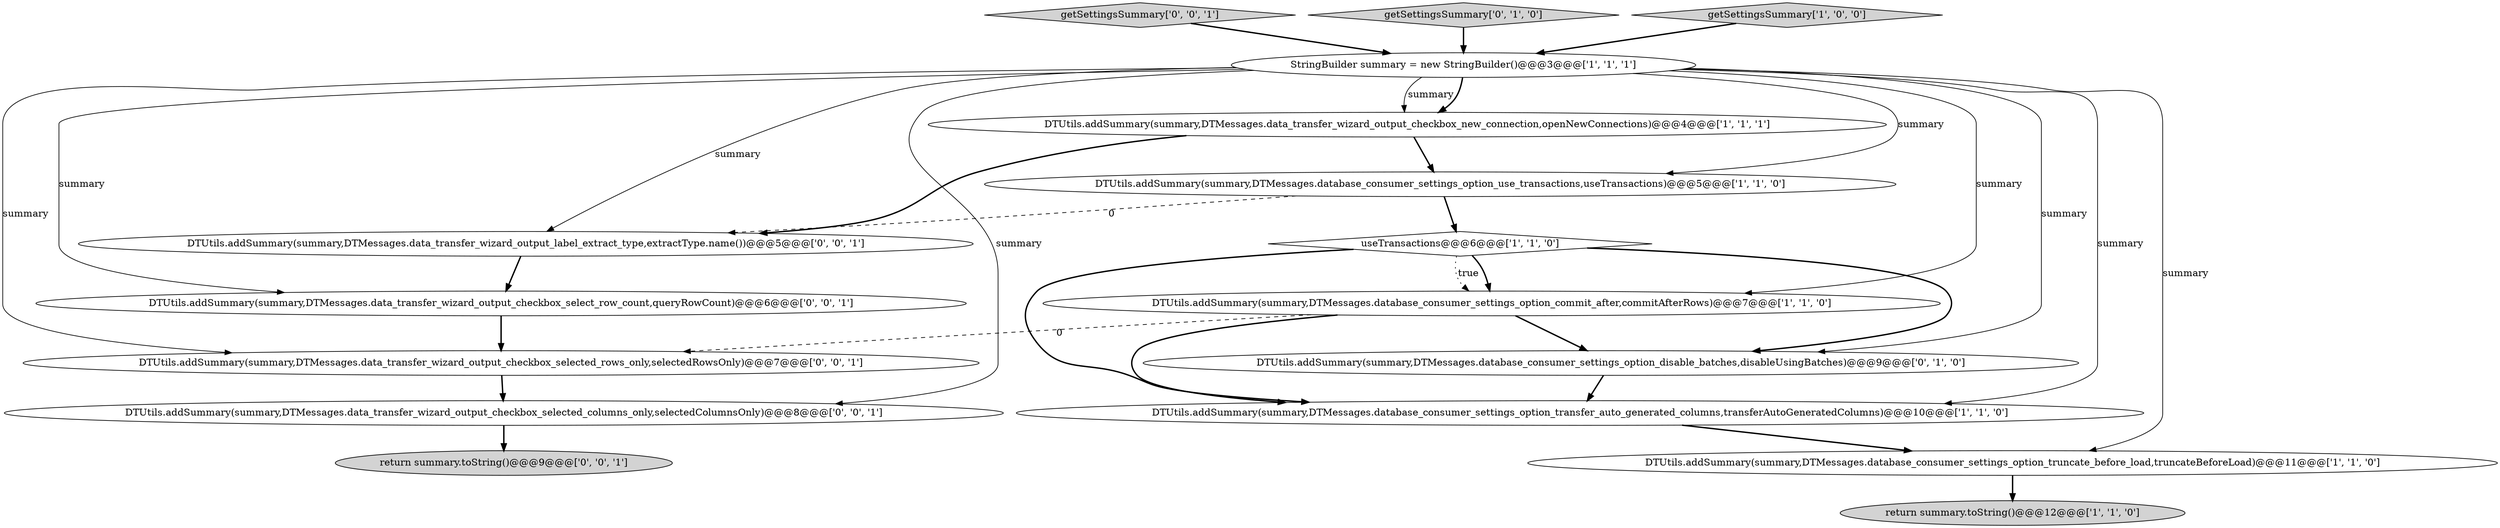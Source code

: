 digraph {
12 [style = filled, label = "DTUtils.addSummary(summary,DTMessages.data_transfer_wizard_output_checkbox_selected_rows_only,selectedRowsOnly)@@@7@@@['0', '0', '1']", fillcolor = white, shape = ellipse image = "AAA0AAABBB3BBB"];
7 [style = filled, label = "DTUtils.addSummary(summary,DTMessages.data_transfer_wizard_output_checkbox_new_connection,openNewConnections)@@@4@@@['1', '1', '1']", fillcolor = white, shape = ellipse image = "AAA0AAABBB1BBB"];
13 [style = filled, label = "getSettingsSummary['0', '0', '1']", fillcolor = lightgray, shape = diamond image = "AAA0AAABBB3BBB"];
14 [style = filled, label = "DTUtils.addSummary(summary,DTMessages.data_transfer_wizard_output_label_extract_type,extractType.name())@@@5@@@['0', '0', '1']", fillcolor = white, shape = ellipse image = "AAA0AAABBB3BBB"];
0 [style = filled, label = "return summary.toString()@@@12@@@['1', '1', '0']", fillcolor = lightgray, shape = ellipse image = "AAA0AAABBB1BBB"];
11 [style = filled, label = "DTUtils.addSummary(summary,DTMessages.data_transfer_wizard_output_checkbox_select_row_count,queryRowCount)@@@6@@@['0', '0', '1']", fillcolor = white, shape = ellipse image = "AAA0AAABBB3BBB"];
5 [style = filled, label = "DTUtils.addSummary(summary,DTMessages.database_consumer_settings_option_commit_after,commitAfterRows)@@@7@@@['1', '1', '0']", fillcolor = white, shape = ellipse image = "AAA0AAABBB1BBB"];
15 [style = filled, label = "return summary.toString()@@@9@@@['0', '0', '1']", fillcolor = lightgray, shape = ellipse image = "AAA0AAABBB3BBB"];
9 [style = filled, label = "getSettingsSummary['0', '1', '0']", fillcolor = lightgray, shape = diamond image = "AAA0AAABBB2BBB"];
10 [style = filled, label = "DTUtils.addSummary(summary,DTMessages.database_consumer_settings_option_disable_batches,disableUsingBatches)@@@9@@@['0', '1', '0']", fillcolor = white, shape = ellipse image = "AAA1AAABBB2BBB"];
6 [style = filled, label = "DTUtils.addSummary(summary,DTMessages.database_consumer_settings_option_truncate_before_load,truncateBeforeLoad)@@@11@@@['1', '1', '0']", fillcolor = white, shape = ellipse image = "AAA0AAABBB1BBB"];
16 [style = filled, label = "DTUtils.addSummary(summary,DTMessages.data_transfer_wizard_output_checkbox_selected_columns_only,selectedColumnsOnly)@@@8@@@['0', '0', '1']", fillcolor = white, shape = ellipse image = "AAA0AAABBB3BBB"];
1 [style = filled, label = "StringBuilder summary = new StringBuilder()@@@3@@@['1', '1', '1']", fillcolor = white, shape = ellipse image = "AAA0AAABBB1BBB"];
4 [style = filled, label = "getSettingsSummary['1', '0', '0']", fillcolor = lightgray, shape = diamond image = "AAA0AAABBB1BBB"];
2 [style = filled, label = "useTransactions@@@6@@@['1', '1', '0']", fillcolor = white, shape = diamond image = "AAA0AAABBB1BBB"];
3 [style = filled, label = "DTUtils.addSummary(summary,DTMessages.database_consumer_settings_option_use_transactions,useTransactions)@@@5@@@['1', '1', '0']", fillcolor = white, shape = ellipse image = "AAA0AAABBB1BBB"];
8 [style = filled, label = "DTUtils.addSummary(summary,DTMessages.database_consumer_settings_option_transfer_auto_generated_columns,transferAutoGeneratedColumns)@@@10@@@['1', '1', '0']", fillcolor = white, shape = ellipse image = "AAA0AAABBB1BBB"];
1->6 [style = solid, label="summary"];
1->12 [style = solid, label="summary"];
5->8 [style = bold, label=""];
11->12 [style = bold, label=""];
1->3 [style = solid, label="summary"];
1->5 [style = solid, label="summary"];
3->2 [style = bold, label=""];
2->5 [style = bold, label=""];
6->0 [style = bold, label=""];
2->5 [style = dotted, label="true"];
10->8 [style = bold, label=""];
16->15 [style = bold, label=""];
1->10 [style = solid, label="summary"];
3->14 [style = dashed, label="0"];
2->10 [style = bold, label=""];
8->6 [style = bold, label=""];
14->11 [style = bold, label=""];
5->10 [style = bold, label=""];
1->16 [style = solid, label="summary"];
4->1 [style = bold, label=""];
2->8 [style = bold, label=""];
7->14 [style = bold, label=""];
12->16 [style = bold, label=""];
7->3 [style = bold, label=""];
1->7 [style = solid, label="summary"];
1->11 [style = solid, label="summary"];
5->12 [style = dashed, label="0"];
13->1 [style = bold, label=""];
1->7 [style = bold, label=""];
1->8 [style = solid, label="summary"];
9->1 [style = bold, label=""];
1->14 [style = solid, label="summary"];
}
